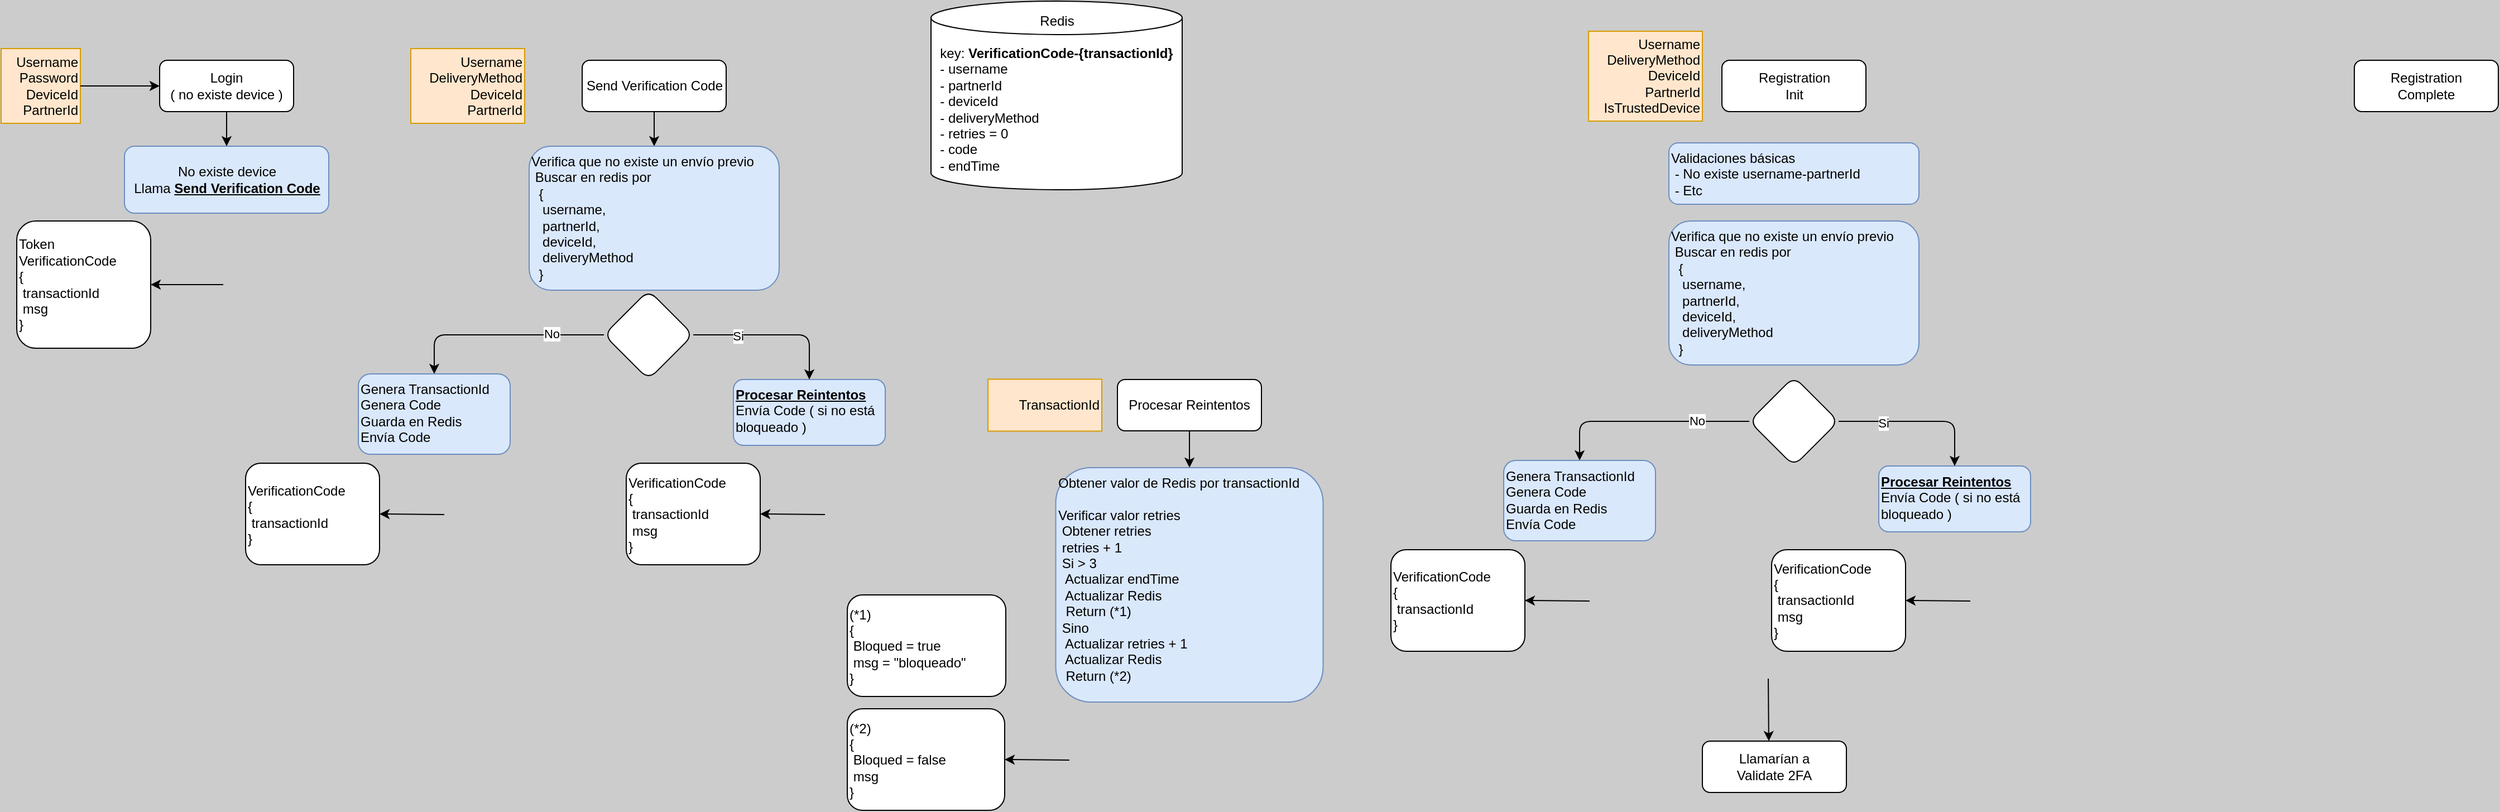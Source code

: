 <mxfile version="21.3.2" type="github">
  <diagram name="Página-1" id="D3L-0YM1VvHH-5JSDcsk">
    <mxGraphModel dx="1301" dy="521" grid="0" gridSize="10" guides="1" tooltips="1" connect="1" arrows="1" fold="1" page="0" pageScale="1" pageWidth="827" pageHeight="1169" background="#CCCCCC" math="0" shadow="0">
      <root>
        <mxCell id="0" />
        <mxCell id="1" parent="0" />
        <mxCell id="565gJ2iyMEnKzCEkJN_x-1" value="Login&lt;br&gt;( no existe device )" style="rounded=1;whiteSpace=wrap;html=1;labelBackgroundColor=none;" vertex="1" parent="1">
          <mxGeometry x="308" y="227" width="120" height="46" as="geometry" />
        </mxCell>
        <mxCell id="565gJ2iyMEnKzCEkJN_x-3" value="Username&lt;br&gt;Password&lt;br&gt;DeviceId&lt;br&gt;PartnerId" style="text;html=1;strokeColor=#d79b00;fillColor=#ffe6cc;align=right;verticalAlign=middle;whiteSpace=wrap;rounded=0;" vertex="1" parent="1">
          <mxGeometry x="166" y="216.5" width="71" height="67" as="geometry" />
        </mxCell>
        <mxCell id="565gJ2iyMEnKzCEkJN_x-5" value="" style="endArrow=classic;html=1;rounded=1;exitX=1;exitY=0.5;exitDx=0;exitDy=0;entryX=0;entryY=0.5;entryDx=0;entryDy=0;" edge="1" parent="1" source="565gJ2iyMEnKzCEkJN_x-3" target="565gJ2iyMEnKzCEkJN_x-1">
          <mxGeometry width="50" height="50" relative="1" as="geometry">
            <mxPoint x="394" y="389" as="sourcePoint" />
            <mxPoint x="444" y="339" as="targetPoint" />
          </mxGeometry>
        </mxCell>
        <mxCell id="565gJ2iyMEnKzCEkJN_x-6" value="No existe device&lt;br&gt;Llama &lt;b&gt;&lt;u&gt;Send Verification Code&lt;/u&gt;&lt;/b&gt;" style="rounded=1;whiteSpace=wrap;html=1;fillColor=#dae8fc;strokeColor=#6c8ebf;" vertex="1" parent="1">
          <mxGeometry x="276.5" y="304" width="183" height="60" as="geometry" />
        </mxCell>
        <mxCell id="565gJ2iyMEnKzCEkJN_x-7" value="" style="endArrow=classic;html=1;rounded=1;exitX=0.5;exitY=1;exitDx=0;exitDy=0;entryX=0.5;entryY=0;entryDx=0;entryDy=0;" edge="1" parent="1" source="565gJ2iyMEnKzCEkJN_x-1" target="565gJ2iyMEnKzCEkJN_x-6">
          <mxGeometry width="50" height="50" relative="1" as="geometry">
            <mxPoint x="394" y="389" as="sourcePoint" />
            <mxPoint x="444" y="339" as="targetPoint" />
          </mxGeometry>
        </mxCell>
        <mxCell id="565gJ2iyMEnKzCEkJN_x-8" value="" style="endArrow=classic;html=1;rounded=1;entryX=1;entryY=0.5;entryDx=0;entryDy=0;" edge="1" parent="1" target="565gJ2iyMEnKzCEkJN_x-9">
          <mxGeometry width="50" height="50" relative="1" as="geometry">
            <mxPoint x="365" y="428" as="sourcePoint" />
            <mxPoint x="313" y="407" as="targetPoint" />
          </mxGeometry>
        </mxCell>
        <mxCell id="565gJ2iyMEnKzCEkJN_x-9" value="Token&lt;br&gt;VerificationCode&lt;br&gt;{&lt;br&gt;&lt;span style=&quot;white-space: pre;&quot;&gt;	&lt;/span&gt;transactionId&lt;br&gt;&lt;span style=&quot;white-space: pre;&quot;&gt;	&lt;/span&gt;msg&lt;br&gt;}" style="rounded=1;whiteSpace=wrap;html=1;align=left;" vertex="1" parent="1">
          <mxGeometry x="180" y="371" width="120" height="114" as="geometry" />
        </mxCell>
        <mxCell id="565gJ2iyMEnKzCEkJN_x-34" value="" style="edgeStyle=orthogonalEdgeStyle;rounded=1;orthogonalLoop=1;jettySize=auto;html=1;" edge="1" parent="1" source="565gJ2iyMEnKzCEkJN_x-10" target="565gJ2iyMEnKzCEkJN_x-12">
          <mxGeometry relative="1" as="geometry" />
        </mxCell>
        <mxCell id="565gJ2iyMEnKzCEkJN_x-10" value="Send Verification Code" style="rounded=1;whiteSpace=wrap;html=1;labelBackgroundColor=none;" vertex="1" parent="1">
          <mxGeometry x="686.5" y="227" width="129" height="46" as="geometry" />
        </mxCell>
        <mxCell id="565gJ2iyMEnKzCEkJN_x-11" value="Username&lt;br&gt;DeliveryMethod&lt;br&gt;DeviceId&lt;br&gt;PartnerId" style="text;html=1;strokeColor=#d79b00;fillColor=#ffe6cc;align=right;verticalAlign=middle;whiteSpace=wrap;rounded=0;" vertex="1" parent="1">
          <mxGeometry x="533" y="216.5" width="102" height="67" as="geometry" />
        </mxCell>
        <mxCell id="565gJ2iyMEnKzCEkJN_x-12" value="Verifica que no existe un envío previo&lt;br&gt;&lt;span style=&quot;white-space: pre;&quot;&gt;	&lt;/span&gt;Buscar en redis por&lt;br&gt;&lt;span style=&quot;white-space: pre;&quot;&gt;	&lt;/span&gt;&lt;span style=&quot;white-space: pre;&quot;&gt;	&lt;/span&gt;{&lt;br&gt;&lt;span style=&quot;white-space: pre;&quot;&gt;	&lt;/span&gt;&lt;span style=&quot;white-space: pre;&quot;&gt;	&lt;/span&gt;&lt;span style=&quot;white-space: pre;&quot;&gt;	&lt;/span&gt;username,&lt;br&gt;&lt;span style=&quot;white-space: pre;&quot;&gt;	&lt;/span&gt;&lt;span style=&quot;white-space: pre;&quot;&gt;	&lt;/span&gt;&lt;span style=&quot;white-space: pre;&quot;&gt;	&lt;/span&gt;partnerId,&lt;br&gt;&lt;span style=&quot;white-space: pre;&quot;&gt;	&lt;/span&gt;&lt;span style=&quot;white-space: pre;&quot;&gt;	&lt;/span&gt;&lt;span style=&quot;white-space: pre;&quot;&gt;	&lt;/span&gt;deviceId,&lt;br&gt;&lt;span style=&quot;white-space: pre;&quot;&gt;	&lt;/span&gt;&lt;span style=&quot;white-space: pre;&quot;&gt;	&lt;/span&gt;&lt;span style=&quot;white-space: pre;&quot;&gt;	&lt;/span&gt;deliveryMethod&lt;br&gt;&lt;span style=&quot;white-space: pre;&quot;&gt;	&lt;/span&gt;&lt;span style=&quot;white-space: pre;&quot;&gt;	&lt;/span&gt;}" style="rounded=1;whiteSpace=wrap;html=1;fillColor=#dae8fc;strokeColor=#6c8ebf;align=left;verticalAlign=top;" vertex="1" parent="1">
          <mxGeometry x="639" y="304" width="224" height="129" as="geometry" />
        </mxCell>
        <mxCell id="565gJ2iyMEnKzCEkJN_x-16" value="" style="edgeStyle=orthogonalEdgeStyle;rounded=1;orthogonalLoop=1;jettySize=auto;html=1;entryX=0.5;entryY=0;entryDx=0;entryDy=0;" edge="1" parent="1" source="565gJ2iyMEnKzCEkJN_x-14" target="565gJ2iyMEnKzCEkJN_x-15">
          <mxGeometry relative="1" as="geometry" />
        </mxCell>
        <mxCell id="565gJ2iyMEnKzCEkJN_x-17" value="No" style="edgeLabel;html=1;align=center;verticalAlign=middle;resizable=0;points=[];" vertex="1" connectable="0" parent="565gJ2iyMEnKzCEkJN_x-16">
          <mxGeometry x="-0.5" y="-1" relative="1" as="geometry">
            <mxPoint as="offset" />
          </mxGeometry>
        </mxCell>
        <mxCell id="565gJ2iyMEnKzCEkJN_x-14" value="" style="rhombus;whiteSpace=wrap;html=1;rounded=1;" vertex="1" parent="1">
          <mxGeometry x="706" y="433" width="80" height="80" as="geometry" />
        </mxCell>
        <mxCell id="565gJ2iyMEnKzCEkJN_x-15" value="Genera TransactionId&lt;br&gt;Genera Code&lt;br&gt;Guarda en Redis&lt;br&gt;Envía Code" style="rounded=1;whiteSpace=wrap;html=1;fillColor=#dae8fc;strokeColor=#6c8ebf;align=left;verticalAlign=top;" vertex="1" parent="1">
          <mxGeometry x="486" y="508" width="136" height="72" as="geometry" />
        </mxCell>
        <mxCell id="565gJ2iyMEnKzCEkJN_x-18" value="" style="endArrow=classic;html=1;rounded=1;entryX=1;entryY=0.5;entryDx=0;entryDy=0;" edge="1" parent="1" target="565gJ2iyMEnKzCEkJN_x-19">
          <mxGeometry width="50" height="50" relative="1" as="geometry">
            <mxPoint x="563" y="634" as="sourcePoint" />
            <mxPoint x="518" y="601" as="targetPoint" />
          </mxGeometry>
        </mxCell>
        <mxCell id="565gJ2iyMEnKzCEkJN_x-19" value="VerificationCode&lt;br&gt;{&lt;br&gt;&lt;span style=&quot;white-space: pre;&quot;&gt;	&lt;/span&gt;transactionId&lt;br&gt;}" style="rounded=1;whiteSpace=wrap;html=1;align=left;" vertex="1" parent="1">
          <mxGeometry x="385" y="588" width="120" height="91" as="geometry" />
        </mxCell>
        <mxCell id="565gJ2iyMEnKzCEkJN_x-20" value="&lt;b&gt;&lt;u&gt;Procesar Reintentos&lt;/u&gt;&lt;/b&gt;&lt;br&gt;Envía Code ( si no está bloqueado )" style="rounded=1;whiteSpace=wrap;html=1;fillColor=#dae8fc;strokeColor=#6c8ebf;align=left;verticalAlign=top;" vertex="1" parent="1">
          <mxGeometry x="822" y="513" width="136" height="59" as="geometry" />
        </mxCell>
        <mxCell id="565gJ2iyMEnKzCEkJN_x-22" value="" style="endArrow=classic;html=1;rounded=1;exitX=1;exitY=0.5;exitDx=0;exitDy=0;entryX=0.5;entryY=0;entryDx=0;entryDy=0;edgeStyle=orthogonalEdgeStyle;" edge="1" parent="1" source="565gJ2iyMEnKzCEkJN_x-14" target="565gJ2iyMEnKzCEkJN_x-20">
          <mxGeometry width="50" height="50" relative="1" as="geometry">
            <mxPoint x="775" y="527" as="sourcePoint" />
            <mxPoint x="825" y="477" as="targetPoint" />
          </mxGeometry>
        </mxCell>
        <mxCell id="565gJ2iyMEnKzCEkJN_x-23" value="Si" style="edgeLabel;html=1;align=center;verticalAlign=middle;resizable=0;points=[];" vertex="1" connectable="0" parent="565gJ2iyMEnKzCEkJN_x-22">
          <mxGeometry x="-0.442" y="-1" relative="1" as="geometry">
            <mxPoint as="offset" />
          </mxGeometry>
        </mxCell>
        <mxCell id="565gJ2iyMEnKzCEkJN_x-24" value="" style="endArrow=classic;html=1;rounded=1;entryX=1;entryY=0.5;entryDx=0;entryDy=0;" edge="1" parent="1" target="565gJ2iyMEnKzCEkJN_x-25">
          <mxGeometry width="50" height="50" relative="1" as="geometry">
            <mxPoint x="904" y="634" as="sourcePoint" />
            <mxPoint x="859" y="601" as="targetPoint" />
          </mxGeometry>
        </mxCell>
        <mxCell id="565gJ2iyMEnKzCEkJN_x-25" value="VerificationCode&lt;br&gt;{&lt;br&gt;&lt;span style=&quot;white-space: pre;&quot;&gt;	&lt;/span&gt;transactionId&lt;br&gt;&lt;span style=&quot;white-space: pre;&quot;&gt;	&lt;/span&gt;msg&lt;br&gt;}" style="rounded=1;whiteSpace=wrap;html=1;align=left;" vertex="1" parent="1">
          <mxGeometry x="726" y="588" width="120" height="91" as="geometry" />
        </mxCell>
        <mxCell id="565gJ2iyMEnKzCEkJN_x-33" value="" style="edgeStyle=orthogonalEdgeStyle;rounded=1;orthogonalLoop=1;jettySize=auto;html=1;" edge="1" parent="1" source="565gJ2iyMEnKzCEkJN_x-26" target="565gJ2iyMEnKzCEkJN_x-28">
          <mxGeometry relative="1" as="geometry" />
        </mxCell>
        <mxCell id="565gJ2iyMEnKzCEkJN_x-26" value="Procesar Reintentos" style="rounded=1;whiteSpace=wrap;html=1;labelBackgroundColor=none;" vertex="1" parent="1">
          <mxGeometry x="1166" y="513" width="129" height="46" as="geometry" />
        </mxCell>
        <mxCell id="565gJ2iyMEnKzCEkJN_x-27" value="TransactionId" style="text;html=1;strokeColor=#d79b00;fillColor=#ffe6cc;align=right;verticalAlign=middle;whiteSpace=wrap;rounded=0;" vertex="1" parent="1">
          <mxGeometry x="1050" y="512.75" width="102" height="46.5" as="geometry" />
        </mxCell>
        <mxCell id="565gJ2iyMEnKzCEkJN_x-28" value="Obtener valor de Redis por transactionId&lt;br&gt;&lt;br&gt;Verificar valor retries&lt;br&gt;&lt;span style=&quot;white-space: pre;&quot;&gt;	&lt;/span&gt;Obtener retries&lt;br&gt;&lt;span style=&quot;white-space: pre;&quot;&gt;	&lt;/span&gt;retries + 1&lt;br&gt;&lt;span style=&quot;white-space: pre;&quot;&gt;	&lt;/span&gt;Si &amp;gt; 3&lt;br&gt;&lt;span style=&quot;white-space: pre;&quot;&gt;	&lt;/span&gt;&lt;span style=&quot;white-space: pre;&quot;&gt;	&lt;/span&gt;Actualizar endTime&lt;br&gt;&lt;span style=&quot;white-space: pre;&quot;&gt;	&lt;/span&gt;&lt;span style=&quot;white-space: pre;&quot;&gt;	&lt;/span&gt;Actualizar Redis&lt;br&gt;&lt;span style=&quot;white-space: pre;&quot;&gt;	&lt;/span&gt;&lt;span style=&quot;white-space: pre;&quot;&gt;	&lt;/span&gt;Return (*1)&lt;br&gt;&lt;span style=&quot;white-space: pre;&quot;&gt;	&lt;/span&gt;Sino&lt;br&gt;&lt;span style=&quot;white-space: pre;&quot;&gt;	&lt;span style=&quot;white-space: pre;&quot;&gt;	&lt;/span&gt;A&lt;/span&gt;ctualizar retries + 1&lt;br&gt;&lt;span style=&quot;white-space: pre;&quot;&gt;	&lt;/span&gt;&lt;span style=&quot;white-space: pre;&quot;&gt;	&lt;/span&gt;Actualizar Redis&lt;br&gt;&lt;span style=&quot;white-space: pre;&quot;&gt;	&lt;/span&gt;&lt;span style=&quot;white-space: pre;&quot;&gt;	&lt;/span&gt;Return (*2)&lt;br&gt;&lt;span style=&quot;white-space: pre;&quot;&gt;	&lt;/span&gt;&lt;span style=&quot;white-space: pre;&quot;&gt;	&lt;/span&gt;" style="rounded=1;whiteSpace=wrap;html=1;fillColor=#dae8fc;strokeColor=#6c8ebf;align=left;verticalAlign=top;" vertex="1" parent="1">
          <mxGeometry x="1110.75" y="592" width="239.5" height="210" as="geometry" />
        </mxCell>
        <mxCell id="565gJ2iyMEnKzCEkJN_x-29" value="" style="endArrow=classic;html=1;rounded=1;entryX=1;entryY=0.5;entryDx=0;entryDy=0;" edge="1" parent="1" target="565gJ2iyMEnKzCEkJN_x-30">
          <mxGeometry width="50" height="50" relative="1" as="geometry">
            <mxPoint x="1123" y="854" as="sourcePoint" />
            <mxPoint x="1078" y="821" as="targetPoint" />
          </mxGeometry>
        </mxCell>
        <mxCell id="565gJ2iyMEnKzCEkJN_x-30" value="(*2)&lt;br&gt;{&lt;br&gt;&lt;span style=&quot;white-space: pre;&quot;&gt;	&lt;/span&gt;Bloqued = false&lt;br&gt;&lt;span style=&quot;white-space: pre;&quot;&gt;	&lt;/span&gt;msg&lt;br&gt;}" style="rounded=1;whiteSpace=wrap;html=1;align=left;" vertex="1" parent="1">
          <mxGeometry x="924" y="808" width="141" height="91" as="geometry" />
        </mxCell>
        <mxCell id="565gJ2iyMEnKzCEkJN_x-31" value="(*1)&lt;br&gt;{&lt;br&gt;&lt;span style=&quot;white-space: pre;&quot;&gt;	&lt;/span&gt;Bloqued = true&lt;br&gt;&lt;span style=&quot;white-space: pre;&quot;&gt;	&lt;/span&gt;msg = &quot;bloqueado&quot;&lt;br&gt;}" style="rounded=1;whiteSpace=wrap;html=1;align=left;" vertex="1" parent="1">
          <mxGeometry x="924" y="706" width="142" height="91" as="geometry" />
        </mxCell>
        <mxCell id="565gJ2iyMEnKzCEkJN_x-36" value="" style="group" vertex="1" connectable="0" parent="1">
          <mxGeometry x="999" y="174" width="225" height="169" as="geometry" />
        </mxCell>
        <mxCell id="565gJ2iyMEnKzCEkJN_x-13" value="key: &lt;b&gt;VerificationCode-{transactionId}&lt;/b&gt;&lt;br&gt;&lt;div style=&quot;text-align: left;&quot;&gt;&lt;span style=&quot;background-color: initial;&quot;&gt;- username&lt;/span&gt;&lt;/div&gt;&lt;div style=&quot;text-align: left;&quot;&gt;&lt;span style=&quot;background-color: initial;&quot;&gt;- partnerId&lt;/span&gt;&lt;/div&gt;&lt;div style=&quot;text-align: left;&quot;&gt;&lt;span style=&quot;background-color: initial;&quot;&gt;- deviceId&lt;/span&gt;&lt;/div&gt;&lt;div style=&quot;text-align: left;&quot;&gt;&lt;span style=&quot;background-color: initial;&quot;&gt;- deliveryMethod&lt;/span&gt;&lt;/div&gt;&lt;div style=&quot;text-align: left;&quot;&gt;&lt;span style=&quot;background-color: initial;&quot;&gt;- retries = 0&lt;/span&gt;&lt;/div&gt;&lt;div style=&quot;text-align: left;&quot;&gt;&lt;span style=&quot;background-color: initial;&quot;&gt;- code&lt;/span&gt;&lt;/div&gt;&lt;div style=&quot;text-align: left;&quot;&gt;&lt;span style=&quot;background-color: initial;&quot;&gt;- endTime&lt;/span&gt;&lt;/div&gt;" style="shape=cylinder3;whiteSpace=wrap;html=1;boundedLbl=1;backgroundOutline=1;size=15;rounded=1;" vertex="1" parent="565gJ2iyMEnKzCEkJN_x-36">
          <mxGeometry width="225" height="169" as="geometry" />
        </mxCell>
        <mxCell id="565gJ2iyMEnKzCEkJN_x-35" value="Redis" style="text;html=1;strokeColor=none;fillColor=none;align=center;verticalAlign=middle;whiteSpace=wrap;rounded=0;" vertex="1" parent="565gJ2iyMEnKzCEkJN_x-36">
          <mxGeometry x="82.5" y="3" width="60" height="30" as="geometry" />
        </mxCell>
        <mxCell id="565gJ2iyMEnKzCEkJN_x-37" value="Registration&lt;br&gt;Init" style="rounded=1;whiteSpace=wrap;html=1;labelBackgroundColor=none;" vertex="1" parent="1">
          <mxGeometry x="1707.5" y="227" width="129" height="46" as="geometry" />
        </mxCell>
        <mxCell id="565gJ2iyMEnKzCEkJN_x-38" value="Username&lt;br&gt;DeliveryMethod&lt;br&gt;DeviceId&lt;br&gt;PartnerId&lt;br&gt;IsTrustedDevice" style="text;html=1;strokeColor=#d79b00;fillColor=#ffe6cc;align=right;verticalAlign=middle;whiteSpace=wrap;rounded=0;" vertex="1" parent="1">
          <mxGeometry x="1588" y="201" width="102" height="80.5" as="geometry" />
        </mxCell>
        <mxCell id="565gJ2iyMEnKzCEkJN_x-39" value="Verifica que no existe un envío previo&lt;br&gt;&lt;span style=&quot;white-space: pre;&quot;&gt;	&lt;/span&gt;Buscar en redis por&lt;br&gt;&lt;span style=&quot;white-space: pre;&quot;&gt;	&lt;/span&gt;&lt;span style=&quot;white-space: pre;&quot;&gt;	&lt;/span&gt;{&lt;br&gt;&lt;span style=&quot;white-space: pre;&quot;&gt;	&lt;/span&gt;&lt;span style=&quot;white-space: pre;&quot;&gt;	&lt;/span&gt;&lt;span style=&quot;white-space: pre;&quot;&gt;	&lt;/span&gt;username,&lt;br&gt;&lt;span style=&quot;white-space: pre;&quot;&gt;	&lt;/span&gt;&lt;span style=&quot;white-space: pre;&quot;&gt;	&lt;/span&gt;&lt;span style=&quot;white-space: pre;&quot;&gt;	&lt;/span&gt;partnerId,&lt;br&gt;&lt;span style=&quot;white-space: pre;&quot;&gt;	&lt;/span&gt;&lt;span style=&quot;white-space: pre;&quot;&gt;	&lt;/span&gt;&lt;span style=&quot;white-space: pre;&quot;&gt;	&lt;/span&gt;deviceId,&lt;br&gt;&lt;span style=&quot;white-space: pre;&quot;&gt;	&lt;/span&gt;&lt;span style=&quot;white-space: pre;&quot;&gt;	&lt;/span&gt;&lt;span style=&quot;white-space: pre;&quot;&gt;	&lt;/span&gt;deliveryMethod&lt;br&gt;&lt;span style=&quot;white-space: pre;&quot;&gt;	&lt;/span&gt;&lt;span style=&quot;white-space: pre;&quot;&gt;	&lt;/span&gt;}" style="rounded=1;whiteSpace=wrap;html=1;fillColor=#dae8fc;strokeColor=#6c8ebf;align=left;verticalAlign=top;" vertex="1" parent="1">
          <mxGeometry x="1660" y="371" width="224" height="129" as="geometry" />
        </mxCell>
        <mxCell id="565gJ2iyMEnKzCEkJN_x-40" value="Validaciones básicas&lt;br&gt;&lt;span style=&quot;white-space: pre;&quot;&gt;	&lt;/span&gt;- No existe username-partnerId&lt;br&gt;&lt;span style=&quot;white-space: pre;&quot;&gt;	&lt;/span&gt;- Etc" style="rounded=1;whiteSpace=wrap;html=1;fillColor=#dae8fc;strokeColor=#6c8ebf;align=left;verticalAlign=top;" vertex="1" parent="1">
          <mxGeometry x="1660" y="301" width="224" height="55" as="geometry" />
        </mxCell>
        <mxCell id="565gJ2iyMEnKzCEkJN_x-52" value="" style="edgeStyle=orthogonalEdgeStyle;rounded=1;orthogonalLoop=1;jettySize=auto;html=1;entryX=0.5;entryY=0;entryDx=0;entryDy=0;" edge="1" parent="1" source="565gJ2iyMEnKzCEkJN_x-54" target="565gJ2iyMEnKzCEkJN_x-55">
          <mxGeometry relative="1" as="geometry" />
        </mxCell>
        <mxCell id="565gJ2iyMEnKzCEkJN_x-53" value="No" style="edgeLabel;html=1;align=center;verticalAlign=middle;resizable=0;points=[];" vertex="1" connectable="0" parent="565gJ2iyMEnKzCEkJN_x-52">
          <mxGeometry x="-0.5" y="-1" relative="1" as="geometry">
            <mxPoint as="offset" />
          </mxGeometry>
        </mxCell>
        <mxCell id="565gJ2iyMEnKzCEkJN_x-54" value="" style="rhombus;whiteSpace=wrap;html=1;rounded=1;" vertex="1" parent="1">
          <mxGeometry x="1732" y="510.5" width="80" height="80" as="geometry" />
        </mxCell>
        <mxCell id="565gJ2iyMEnKzCEkJN_x-55" value="Genera TransactionId&lt;br&gt;Genera Code&lt;br&gt;Guarda en Redis&lt;br&gt;Envía Code" style="rounded=1;whiteSpace=wrap;html=1;fillColor=#dae8fc;strokeColor=#6c8ebf;align=left;verticalAlign=top;" vertex="1" parent="1">
          <mxGeometry x="1512" y="585.5" width="136" height="72" as="geometry" />
        </mxCell>
        <mxCell id="565gJ2iyMEnKzCEkJN_x-56" value="" style="endArrow=classic;html=1;rounded=1;entryX=1;entryY=0.5;entryDx=0;entryDy=0;" edge="1" parent="1" target="565gJ2iyMEnKzCEkJN_x-57">
          <mxGeometry width="50" height="50" relative="1" as="geometry">
            <mxPoint x="1589" y="711.5" as="sourcePoint" />
            <mxPoint x="1544" y="678.5" as="targetPoint" />
          </mxGeometry>
        </mxCell>
        <mxCell id="565gJ2iyMEnKzCEkJN_x-57" value="VerificationCode&lt;br&gt;{&lt;br&gt;&lt;span style=&quot;white-space: pre;&quot;&gt;	&lt;/span&gt;transactionId&lt;br&gt;}" style="rounded=1;whiteSpace=wrap;html=1;align=left;" vertex="1" parent="1">
          <mxGeometry x="1411" y="665.5" width="120" height="91" as="geometry" />
        </mxCell>
        <mxCell id="565gJ2iyMEnKzCEkJN_x-58" value="&lt;b&gt;&lt;u&gt;Procesar Reintentos&lt;/u&gt;&lt;/b&gt;&lt;br&gt;Envía Code ( si no está bloqueado )" style="rounded=1;whiteSpace=wrap;html=1;fillColor=#dae8fc;strokeColor=#6c8ebf;align=left;verticalAlign=top;" vertex="1" parent="1">
          <mxGeometry x="1848" y="590.5" width="136" height="59" as="geometry" />
        </mxCell>
        <mxCell id="565gJ2iyMEnKzCEkJN_x-59" value="" style="endArrow=classic;html=1;rounded=1;exitX=1;exitY=0.5;exitDx=0;exitDy=0;entryX=0.5;entryY=0;entryDx=0;entryDy=0;edgeStyle=orthogonalEdgeStyle;" edge="1" parent="1" source="565gJ2iyMEnKzCEkJN_x-54" target="565gJ2iyMEnKzCEkJN_x-58">
          <mxGeometry width="50" height="50" relative="1" as="geometry">
            <mxPoint x="1801" y="604.5" as="sourcePoint" />
            <mxPoint x="1851" y="554.5" as="targetPoint" />
          </mxGeometry>
        </mxCell>
        <mxCell id="565gJ2iyMEnKzCEkJN_x-60" value="Si" style="edgeLabel;html=1;align=center;verticalAlign=middle;resizable=0;points=[];" vertex="1" connectable="0" parent="565gJ2iyMEnKzCEkJN_x-59">
          <mxGeometry x="-0.442" y="-1" relative="1" as="geometry">
            <mxPoint as="offset" />
          </mxGeometry>
        </mxCell>
        <mxCell id="565gJ2iyMEnKzCEkJN_x-61" value="" style="endArrow=classic;html=1;rounded=1;entryX=1;entryY=0.5;entryDx=0;entryDy=0;" edge="1" parent="1" target="565gJ2iyMEnKzCEkJN_x-62">
          <mxGeometry width="50" height="50" relative="1" as="geometry">
            <mxPoint x="1930" y="711.5" as="sourcePoint" />
            <mxPoint x="1885" y="678.5" as="targetPoint" />
          </mxGeometry>
        </mxCell>
        <mxCell id="565gJ2iyMEnKzCEkJN_x-62" value="VerificationCode&lt;br&gt;{&lt;br&gt;&lt;span style=&quot;white-space: pre;&quot;&gt;	&lt;/span&gt;transactionId&lt;br&gt;&lt;span style=&quot;white-space: pre;&quot;&gt;	&lt;/span&gt;msg&lt;br&gt;}" style="rounded=1;whiteSpace=wrap;html=1;align=left;" vertex="1" parent="1">
          <mxGeometry x="1752" y="665.5" width="120" height="91" as="geometry" />
        </mxCell>
        <mxCell id="565gJ2iyMEnKzCEkJN_x-63" value="Registration&lt;br&gt;Complete" style="rounded=1;whiteSpace=wrap;html=1;labelBackgroundColor=none;" vertex="1" parent="1">
          <mxGeometry x="2274" y="227" width="129" height="46" as="geometry" />
        </mxCell>
        <mxCell id="565gJ2iyMEnKzCEkJN_x-64" value="Llamarían a&lt;br style=&quot;border-color: var(--border-color);&quot;&gt;Validate 2FA" style="rounded=1;whiteSpace=wrap;html=1;labelBackgroundColor=none;" vertex="1" parent="1">
          <mxGeometry x="1690" y="837" width="129" height="46" as="geometry" />
        </mxCell>
        <mxCell id="565gJ2iyMEnKzCEkJN_x-66" value="" style="endArrow=classic;html=1;rounded=1;entryX=0.461;entryY=-0.001;entryDx=0;entryDy=0;entryPerimeter=0;" edge="1" parent="1" target="565gJ2iyMEnKzCEkJN_x-64">
          <mxGeometry width="50" height="50" relative="1" as="geometry">
            <mxPoint x="1749" y="781" as="sourcePoint" />
            <mxPoint x="2070" y="735" as="targetPoint" />
          </mxGeometry>
        </mxCell>
      </root>
    </mxGraphModel>
  </diagram>
</mxfile>
